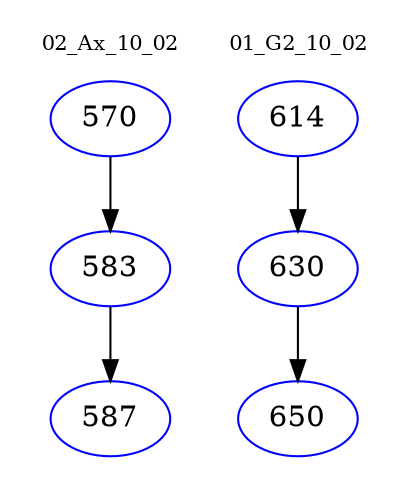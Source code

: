 digraph{
subgraph cluster_0 {
color = white
label = "02_Ax_10_02";
fontsize=10;
T0_570 [label="570", color="blue"]
T0_570 -> T0_583 [color="black"]
T0_583 [label="583", color="blue"]
T0_583 -> T0_587 [color="black"]
T0_587 [label="587", color="blue"]
}
subgraph cluster_1 {
color = white
label = "01_G2_10_02";
fontsize=10;
T1_614 [label="614", color="blue"]
T1_614 -> T1_630 [color="black"]
T1_630 [label="630", color="blue"]
T1_630 -> T1_650 [color="black"]
T1_650 [label="650", color="blue"]
}
}
